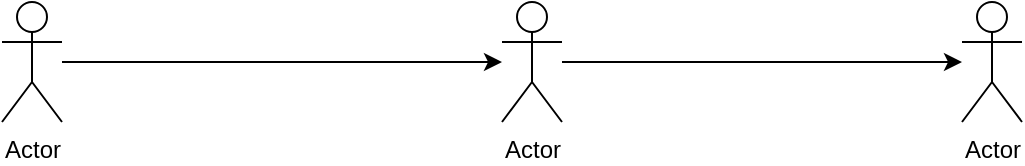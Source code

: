 <mxfile version="12.9.8" type="github">
  <diagram id="fr_rRepjxcli99Q9kd8I" name="Page-1">
    <mxGraphModel dx="1115" dy="773" grid="1" gridSize="10" guides="1" tooltips="1" connect="1" arrows="1" fold="1" page="1" pageScale="1" pageWidth="827" pageHeight="1169" math="0" shadow="0">
      <root>
        <mxCell id="0" />
        <mxCell id="1" parent="0" />
        <mxCell id="14NXw_HSZUPJ8-5zefrZ-3" value="" style="edgeStyle=orthogonalEdgeStyle;rounded=0;orthogonalLoop=1;jettySize=auto;html=1;" edge="1" parent="1" source="14NXw_HSZUPJ8-5zefrZ-1" target="14NXw_HSZUPJ8-5zefrZ-2">
          <mxGeometry relative="1" as="geometry" />
        </mxCell>
        <mxCell id="14NXw_HSZUPJ8-5zefrZ-1" value="Actor" style="shape=umlActor;verticalLabelPosition=bottom;labelBackgroundColor=#ffffff;verticalAlign=top;html=1;" vertex="1" parent="1">
          <mxGeometry x="120" y="120" width="30" height="60" as="geometry" />
        </mxCell>
        <mxCell id="14NXw_HSZUPJ8-5zefrZ-5" value="" style="edgeStyle=orthogonalEdgeStyle;rounded=0;orthogonalLoop=1;jettySize=auto;html=1;" edge="1" parent="1" source="14NXw_HSZUPJ8-5zefrZ-2" target="14NXw_HSZUPJ8-5zefrZ-4">
          <mxGeometry relative="1" as="geometry" />
        </mxCell>
        <mxCell id="14NXw_HSZUPJ8-5zefrZ-2" value="Actor" style="shape=umlActor;verticalLabelPosition=bottom;labelBackgroundColor=#ffffff;verticalAlign=top;html=1;" vertex="1" parent="1">
          <mxGeometry x="370" y="120" width="30" height="60" as="geometry" />
        </mxCell>
        <mxCell id="14NXw_HSZUPJ8-5zefrZ-4" value="Actor" style="shape=umlActor;verticalLabelPosition=bottom;labelBackgroundColor=#ffffff;verticalAlign=top;html=1;" vertex="1" parent="1">
          <mxGeometry x="600" y="120" width="30" height="60" as="geometry" />
        </mxCell>
      </root>
    </mxGraphModel>
  </diagram>
</mxfile>
